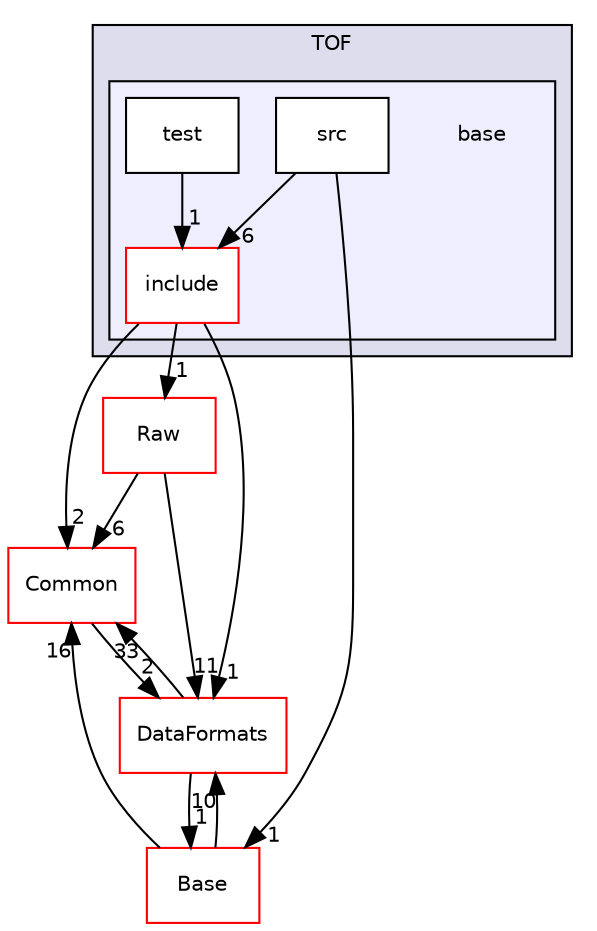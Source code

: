 digraph "/home/travis/build/AliceO2Group/AliceO2/Detectors/TOF/base" {
  bgcolor=transparent;
  compound=true
  node [ fontsize="10", fontname="Helvetica"];
  edge [ labelfontsize="10", labelfontname="Helvetica"];
  subgraph clusterdir_577c839d346a264df4e9e588ca2a45dd {
    graph [ bgcolor="#ddddee", pencolor="black", label="TOF" fontname="Helvetica", fontsize="10", URL="dir_577c839d346a264df4e9e588ca2a45dd.html"]
  subgraph clusterdir_0189f3ad6abecd72f822a0c3914f12b2 {
    graph [ bgcolor="#eeeeff", pencolor="black", label="" URL="dir_0189f3ad6abecd72f822a0c3914f12b2.html"];
    dir_0189f3ad6abecd72f822a0c3914f12b2 [shape=plaintext label="base"];
    dir_d753b02bfa7fb123a627ed157eb63f80 [shape=box label="include" color="red" fillcolor="white" style="filled" URL="dir_d753b02bfa7fb123a627ed157eb63f80.html"];
    dir_00bec16f3b227e6f7befd3dbd7e61e41 [shape=box label="src" color="black" fillcolor="white" style="filled" URL="dir_00bec16f3b227e6f7befd3dbd7e61e41.html"];
    dir_156b2aa516253f699541d7d72182a8c1 [shape=box label="test" color="black" fillcolor="white" style="filled" URL="dir_156b2aa516253f699541d7d72182a8c1.html"];
  }
  }
  dir_4ab6b4cc6a7edbff49100e9123df213f [shape=box label="Common" color="red" URL="dir_4ab6b4cc6a7edbff49100e9123df213f.html"];
  dir_37c90836491b695b472bf98d1be8336b [shape=box label="Base" color="red" URL="dir_37c90836491b695b472bf98d1be8336b.html"];
  dir_26637d1bd82229bc9ed97f7e706be743 [shape=box label="Raw" color="red" URL="dir_26637d1bd82229bc9ed97f7e706be743.html"];
  dir_2171f7ec022c5423887b07c69b2f5b48 [shape=box label="DataFormats" color="red" URL="dir_2171f7ec022c5423887b07c69b2f5b48.html"];
  dir_d753b02bfa7fb123a627ed157eb63f80->dir_4ab6b4cc6a7edbff49100e9123df213f [headlabel="2", labeldistance=1.5 headhref="dir_000134_000027.html"];
  dir_d753b02bfa7fb123a627ed157eb63f80->dir_26637d1bd82229bc9ed97f7e706be743 [headlabel="1", labeldistance=1.5 headhref="dir_000134_000555.html"];
  dir_d753b02bfa7fb123a627ed157eb63f80->dir_2171f7ec022c5423887b07c69b2f5b48 [headlabel="1", labeldistance=1.5 headhref="dir_000134_000076.html"];
  dir_4ab6b4cc6a7edbff49100e9123df213f->dir_2171f7ec022c5423887b07c69b2f5b48 [headlabel="2", labeldistance=1.5 headhref="dir_000027_000076.html"];
  dir_37c90836491b695b472bf98d1be8336b->dir_4ab6b4cc6a7edbff49100e9123df213f [headlabel="16", labeldistance=1.5 headhref="dir_000276_000027.html"];
  dir_37c90836491b695b472bf98d1be8336b->dir_2171f7ec022c5423887b07c69b2f5b48 [headlabel="10", labeldistance=1.5 headhref="dir_000276_000076.html"];
  dir_00bec16f3b227e6f7befd3dbd7e61e41->dir_d753b02bfa7fb123a627ed157eb63f80 [headlabel="6", labeldistance=1.5 headhref="dir_000156_000134.html"];
  dir_00bec16f3b227e6f7befd3dbd7e61e41->dir_37c90836491b695b472bf98d1be8336b [headlabel="1", labeldistance=1.5 headhref="dir_000156_000276.html"];
  dir_156b2aa516253f699541d7d72182a8c1->dir_d753b02bfa7fb123a627ed157eb63f80 [headlabel="1", labeldistance=1.5 headhref="dir_000570_000134.html"];
  dir_26637d1bd82229bc9ed97f7e706be743->dir_4ab6b4cc6a7edbff49100e9123df213f [headlabel="6", labeldistance=1.5 headhref="dir_000555_000027.html"];
  dir_26637d1bd82229bc9ed97f7e706be743->dir_2171f7ec022c5423887b07c69b2f5b48 [headlabel="11", labeldistance=1.5 headhref="dir_000555_000076.html"];
  dir_2171f7ec022c5423887b07c69b2f5b48->dir_4ab6b4cc6a7edbff49100e9123df213f [headlabel="33", labeldistance=1.5 headhref="dir_000076_000027.html"];
  dir_2171f7ec022c5423887b07c69b2f5b48->dir_37c90836491b695b472bf98d1be8336b [headlabel="1", labeldistance=1.5 headhref="dir_000076_000276.html"];
}
